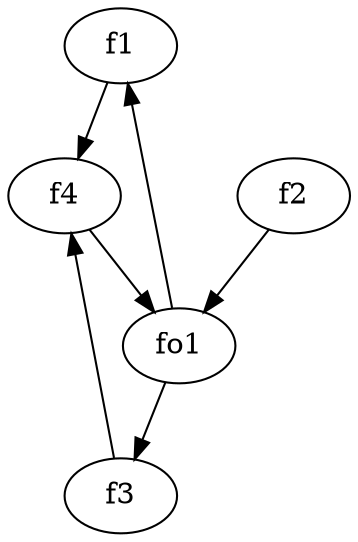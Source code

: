 strict digraph  {
f1;
f2;
f3;
f4;
fo1;
f1 -> f4  [weight=2];
f2 -> fo1  [weight=2];
f3 -> f4  [weight=2];
f4 -> fo1  [weight=2];
fo1 -> f1  [weight=2];
fo1 -> f3  [weight=2];
}
